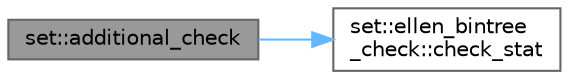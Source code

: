 digraph "set::additional_check"
{
 // LATEX_PDF_SIZE
  bgcolor="transparent";
  edge [fontname=Helvetica,fontsize=10,labelfontname=Helvetica,labelfontsize=10];
  node [fontname=Helvetica,fontsize=10,shape=box,height=0.2,width=0.4];
  rankdir="LR";
  Node1 [id="Node000001",label="set::additional_check",height=0.2,width=0.4,color="gray40", fillcolor="grey60", style="filled", fontcolor="black",tooltip=" "];
  Node1 -> Node2 [id="edge1_Node000001_Node000002",color="steelblue1",style="solid",tooltip=" "];
  Node2 [id="Node000002",label="set::ellen_bintree\l_check::check_stat",height=0.2,width=0.4,color="grey40", fillcolor="white", style="filled",URL="$namespaceset_1_1ellen__bintree__check.html#ad3967948bbfde04d61a87fc3524befe8",tooltip=" "];
}
